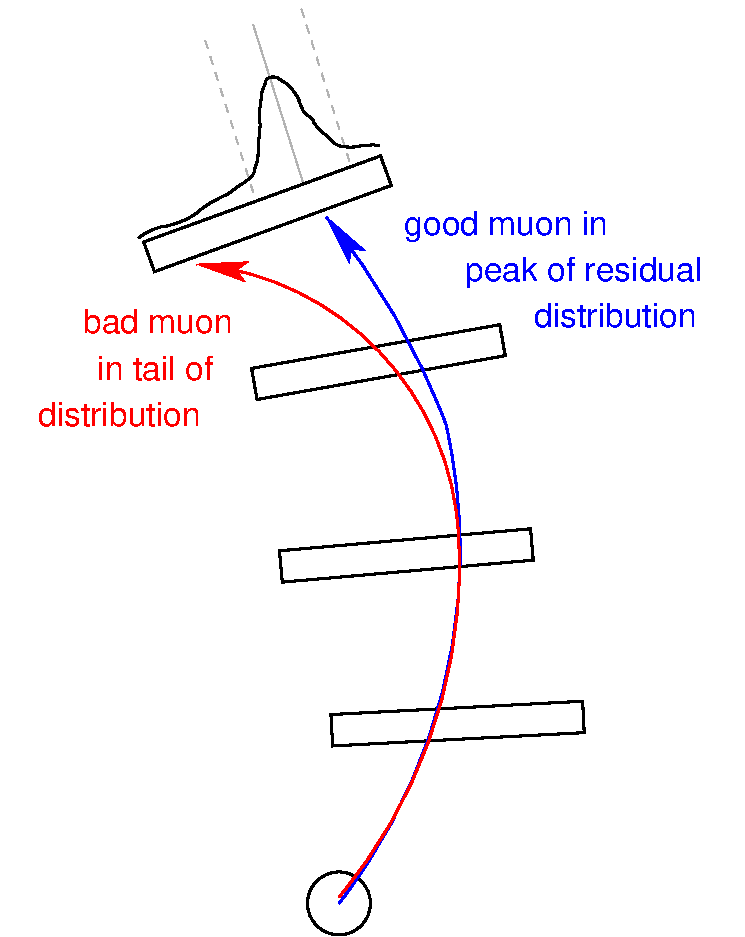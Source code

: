 #FIG 3.2  Produced by xfig version 3.2.5-alpha5
Landscape
Center
Metric
A4      
100.00
Single
-2
1200 2
0 32 #b3b3b3
5 1 0 2 1 7 48 -1 -1 0.000 0 1 0 0 -528.633 4682.247 2700 7200 3510 5355 3465 3780
5 1 0 2 4 7 46 -1 -1 0.000 0 1 0 0 -112.500 4792.500 2700 7155 3465 5625 3555 4590
5 1 0 2 4 7 46 -1 -1 0.000 0 1 1 0 1506.016 4676.143 3555 4590 2970 3240 1683 2633
	2 1 2.00 120.00 240.00
5 1 0 2 1 7 48 -1 -1 0.000 0 1 1 0 -1493.008 5645.975 3465 3780 3105 3015 2610 2295
	2 1 2.00 120.00 240.00
6 1728 758 2775 2122
2 1 1 1 32 7 57 -1 -1 4.000 0 0 -1 0 0 2
	 2088 2122 1728 982
2 1 1 1 32 7 57 -1 -1 4.000 0 0 -1 0 0 2
	 2775 1898 2415 758
2 1 0 1 32 7 57 -1 -1 0.000 0 0 -1 0 0 2
	 2447 2062 2087 922
-6
1 3 0 2 0 7 54 -1 -1 0.000 1 0.0000 2700 7200 225 225 2700 7200 2925 7200
2 3 0 2 0 7 54 -1 -1 0.000 0 0 -1 0 0 5
	 2643 5851 2655 6075 4452 5980 4441 5756 2643 5851
2 3 0 2 0 7 54 -1 -1 0.000 0 0 -1 0 0 5
	 2275 4681 2295 4905 4088 4748 4069 4524 2275 4681
2 3 0 2 0 7 54 -1 -1 0.000 0 0 -1 0 0 5
	 2076 3378 2115 3600 3888 3287 3849 3066 2076 3378
2 3 0 2 0 7 54 -1 -1 0.000 0 0 -1 0 0 5
	 1305 2475 1382 2687 3074 2071 2997 1860 1305 2475
3 2 0 2 0 7 54 -1 -1 0.000 0 0 0 34
	 1269 2448 1375 2385 1538 2341 1648 2291 1754 2214 1810 2181
	 1864 2152 1917 2125 1976 2081 2038 2039 2083 1998 2103 1939
	 2118 1883 2124 1823 2127 1770 2130 1714 2136 1655 2136 1601
	 2136 1545 2139 1492 2157 1383 2213 1297 2325 1344 2396 1427
	 2426 1495 2455 1551 2506 1596 2541 1649 2621 1726 2689 1782
	 2775 1797 2861 1788 2932 1782 2988 1785
	 0.000 -1.000 -1.000 -1.000 -1.000 -1.000 -1.000 -1.000
	 -1.000 -1.000 -1.000 -1.000 -1.000 -1.000 -1.000 -1.000
	 -1.000 -1.000 -1.000 -1.000 -1.000 -1.000 -1.000 -1.000
	 -1.000 -1.000 -1.000 -1.000 -1.000 -1.000 -1.000 -1.000
	 -1.000 0.000
4 2 4 54 -1 4 16 0.0000 0 210 1215 1938 3128 bad muon\001
4 2 4 54 -1 4 16 0.0000 0 210 960 1800 3458 in tail of\001
4 2 4 54 -1 4 16 0.0000 0 210 1380 1710 3788 distribution\001
4 0 1 54 -1 4 16 0.0000 0 270 1695 3168 2423 good muon in\001
4 0 1 54 -1 4 16 0.0000 0 210 1380 4095 3083 distribution\001
4 0 1 54 -1 4 16 0.0000 0 270 1935 3600 2753 peak of residual\001
